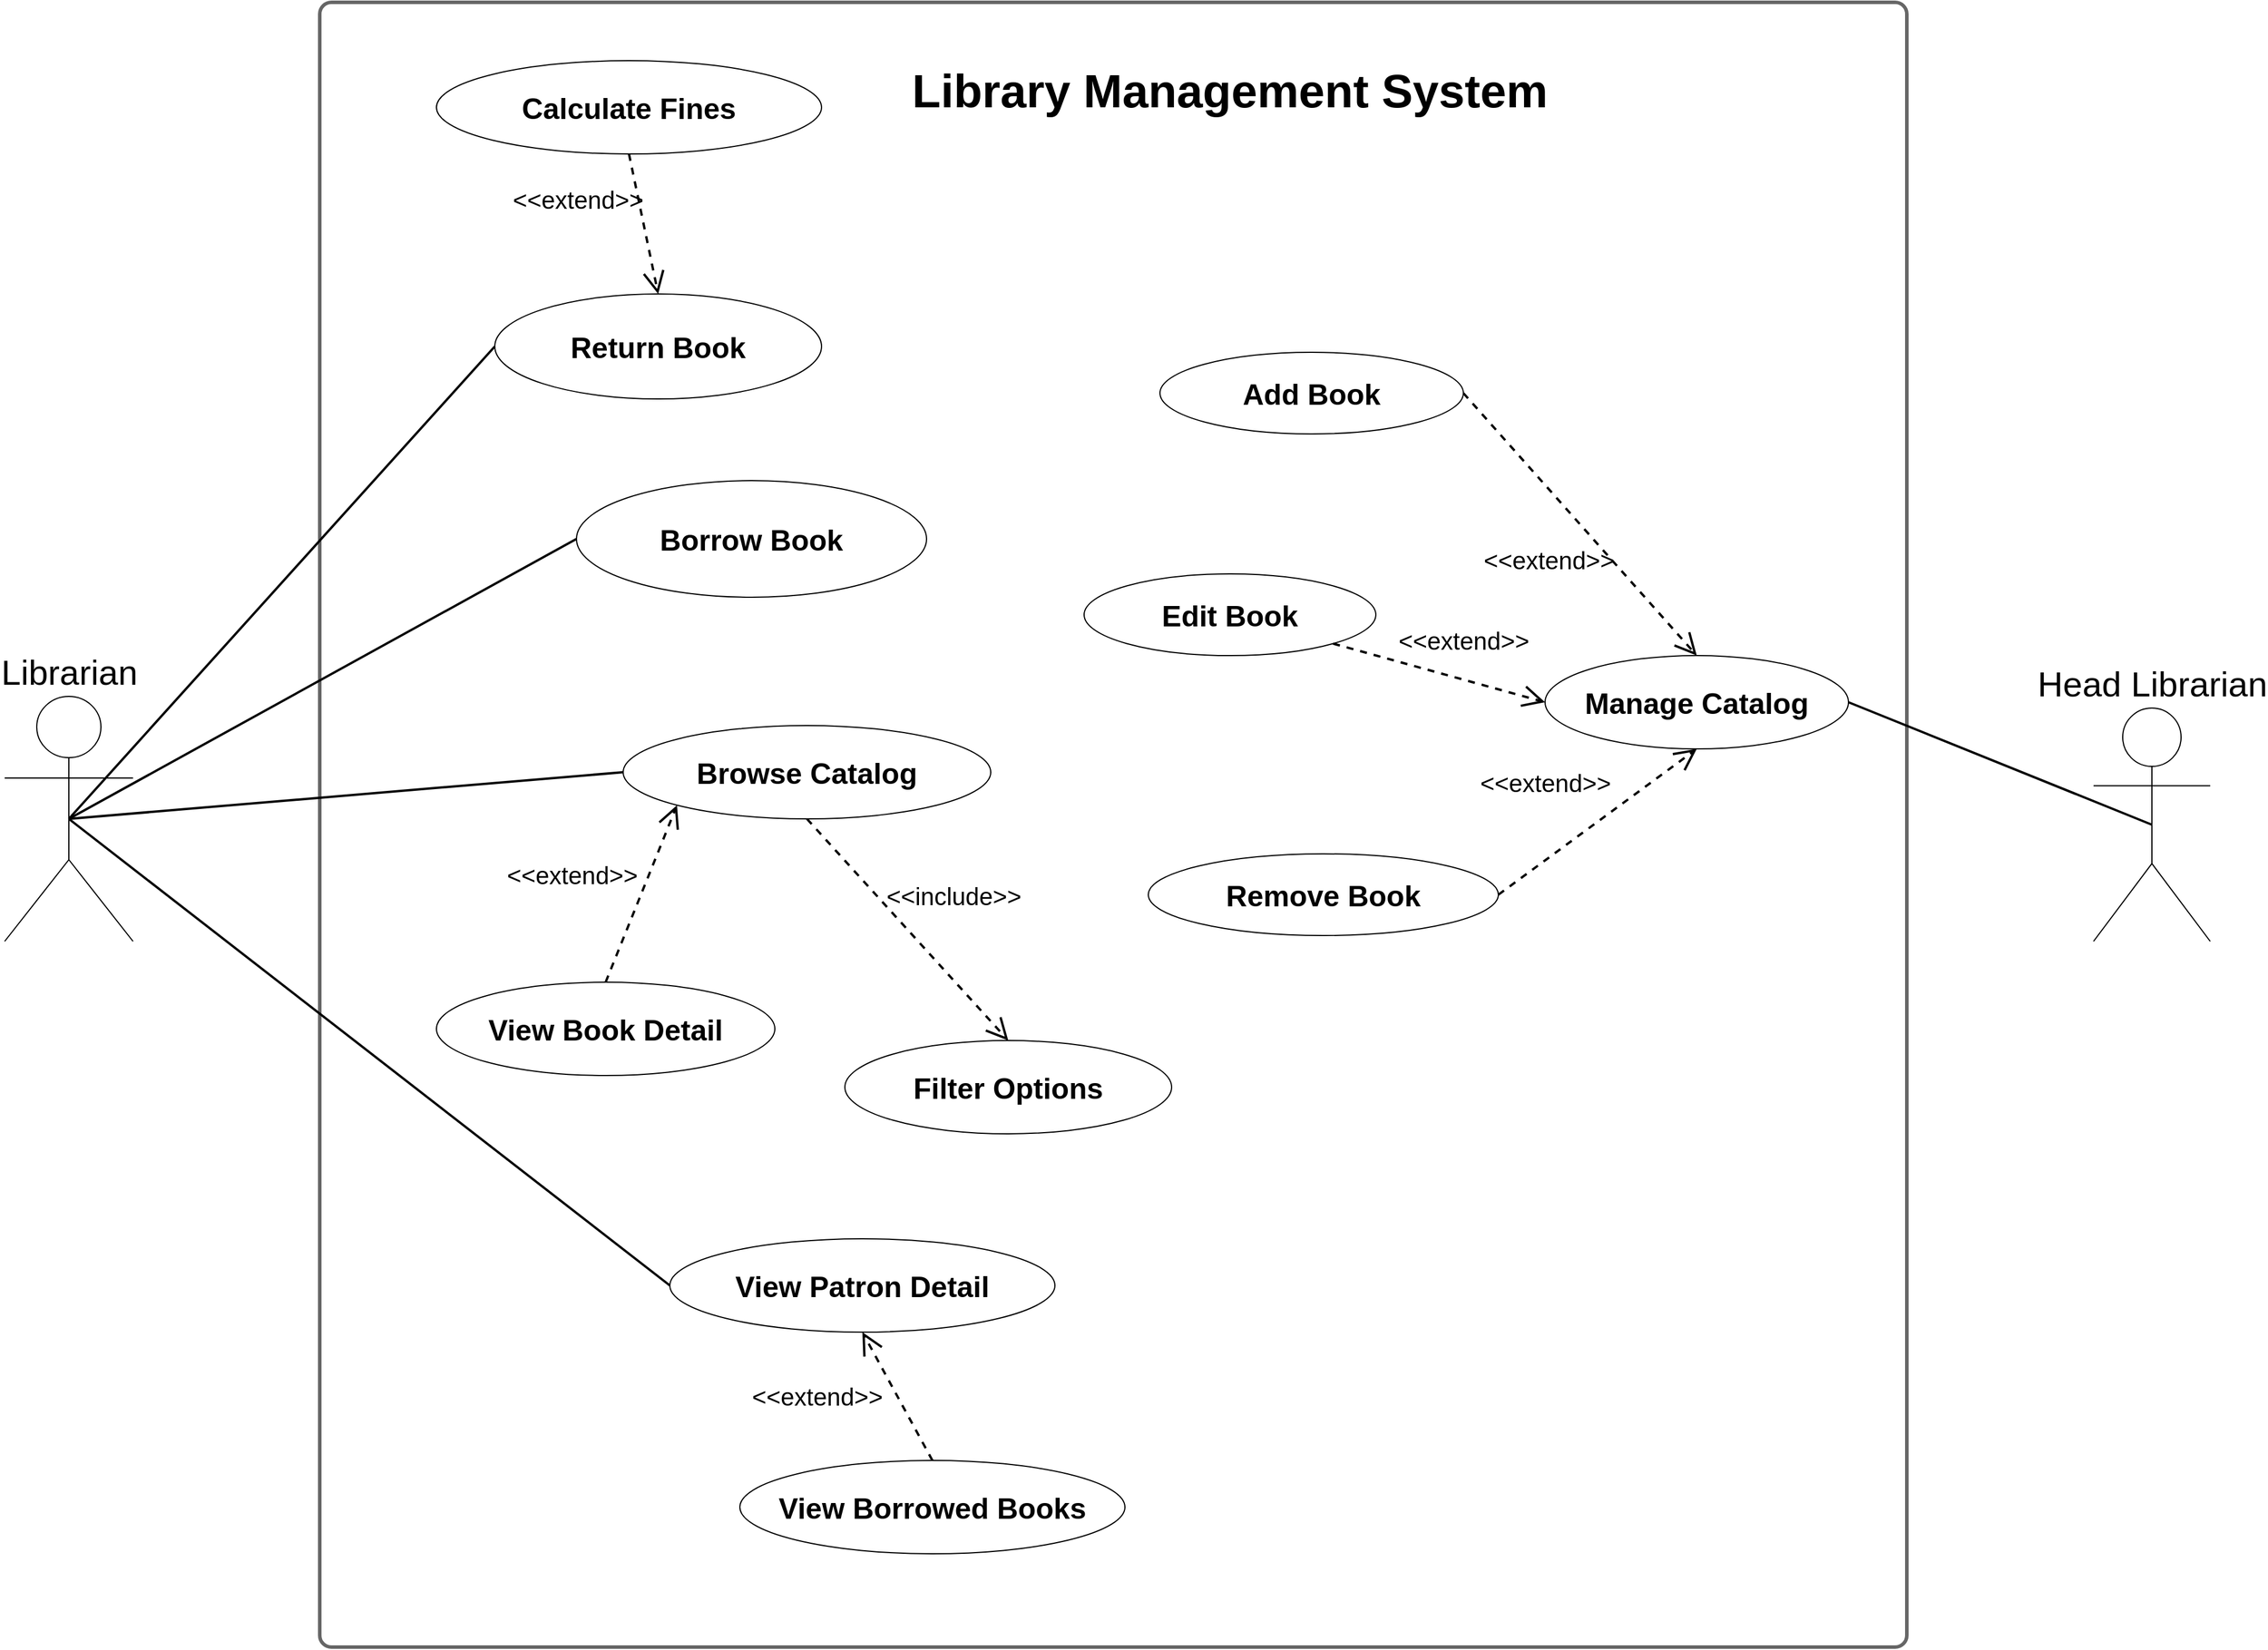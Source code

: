 <mxfile>
    <diagram id="YpAD6TKje53Sr4CiJCvB" name="Page-1">
        <mxGraphModel dx="2560" dy="1350" grid="1" gridSize="10" guides="1" tooltips="1" connect="1" arrows="1" fold="1" page="1" pageScale="1" pageWidth="5000" pageHeight="5000" background="#ffffff" math="0" shadow="0">
            <root>
                <mxCell id="0"/>
                <mxCell id="1" parent="0"/>
                <mxCell id="2" value="&lt;font style=&quot;font-size: 30px;&quot;&gt;Librarian&lt;/font&gt;" style="shape=umlActor;verticalLabelPosition=top;verticalAlign=bottom;html=1;fontSize=17;labelPosition=center;align=center;" parent="1" vertex="1">
                    <mxGeometry x="1840" y="2005" width="110" height="210" as="geometry"/>
                </mxCell>
                <mxCell id="4" value="&lt;font style=&quot;font-size: 30px;&quot;&gt;Head Librarian&lt;/font&gt;" style="shape=umlActor;verticalLabelPosition=top;verticalAlign=bottom;html=1;fontSize=15;labelPosition=center;align=center;" parent="1" vertex="1">
                    <mxGeometry x="3630" y="2015" width="100" height="200" as="geometry"/>
                </mxCell>
                <object placeholders="1" c4Name="Library Management System" label="&lt;font style=&quot;font-size: 16px&quot;&gt;&lt;b&gt;&lt;div style=&quot;text-align: left&quot;&gt;%c4Name%&lt;/div&gt;&lt;/b&gt;&lt;/font&gt;&lt;div style=&quot;text-align: left&quot;&gt;[%c4Application%]&lt;/div&gt;" id="5">
                    <mxCell style="rounded=1;fontSize=11;whiteSpace=wrap;html=1;arcSize=20;fillColor=none;strokeColor=#666666;fontColor=#F5F5F5;labelBackgroundColor=none;align=center;verticalAlign=bottom;labelBorderColor=none;spacingTop=0;spacing=10;metaEdit=1;rotatable=0;perimeter=rectanglePerimeter;labelPadding=0;allowArrows=0;connectable=0;expand=0;recursiveResize=0;editable=1;pointerEvents=0;absoluteArcSize=1;points=[[0.25,0,0],[0.5,0,0],[0.75,0,0],[1,0.25,0],[1,0.5,0],[1,0.75,0],[0.75,1,0],[0.5,1,0],[0.25,1,0],[0,0.75,0],[0,0.5,0],[0,0.25,0]];strokeWidth=3;labelPosition=center;verticalLabelPosition=top;spacingBottom=-54;textOpacity=0;" parent="1" vertex="1">
                        <mxGeometry x="2110" y="1410" width="1360" height="1410" as="geometry"/>
                    </mxCell>
                </object>
                <mxCell id="6" value="Library Management System" style="text;strokeColor=none;align=center;fillColor=default;html=1;verticalAlign=middle;whiteSpace=wrap;rounded=0;strokeWidth=3;fontColor=#000000;fontSize=40;fontStyle=1" parent="1" vertex="1">
                    <mxGeometry x="2570" y="1430" width="640" height="110" as="geometry"/>
                </mxCell>
                <mxCell id="9" value="Add Book" style="ellipse;whiteSpace=wrap;html=1;fontStyle=1;fontSize=25;" parent="1" vertex="1">
                    <mxGeometry x="2830" y="1710" width="260" height="70" as="geometry"/>
                </mxCell>
                <mxCell id="10" value="Edit Book" style="ellipse;whiteSpace=wrap;html=1;fontStyle=1;fontSize=25;" parent="1" vertex="1">
                    <mxGeometry x="2765" y="1900" width="250" height="70" as="geometry"/>
                </mxCell>
                <mxCell id="13" value="Remove Book" style="ellipse;whiteSpace=wrap;html=1;fontStyle=1;fontSize=25;" parent="1" vertex="1">
                    <mxGeometry x="2820" y="2140" width="300" height="70" as="geometry"/>
                </mxCell>
                <mxCell id="21" value="&lt;font&gt;View Patron Detail&lt;/font&gt;" style="ellipse;whiteSpace=wrap;html=1;fontStyle=1;fontSize=25;fontColor=#000000;" parent="1" vertex="1">
                    <mxGeometry x="2410" y="2470" width="330" height="80" as="geometry"/>
                </mxCell>
                <mxCell id="24" value="&lt;font style=&quot;font-size: 25px;&quot;&gt;Browse Catalog&lt;/font&gt;" style="ellipse;whiteSpace=wrap;html=1;fontStyle=1;fontSize=18;fontColor=#000000;" parent="1" vertex="1">
                    <mxGeometry x="2370" y="2030" width="315" height="80" as="geometry"/>
                </mxCell>
                <mxCell id="27" value="&lt;font&gt;Filter Options&lt;/font&gt;" style="ellipse;whiteSpace=wrap;html=1;fontStyle=1;fontSize=25;fontColor=#000000;" parent="1" vertex="1">
                    <mxGeometry x="2560" y="2300" width="280" height="80" as="geometry"/>
                </mxCell>
                <mxCell id="30" value="&amp;lt;&amp;lt;include&amp;gt;&amp;gt;" style="html=1;verticalAlign=bottom;labelBackgroundColor=none;endArrow=open;endFill=0;dashed=1;fontSize=21;entryX=0.5;entryY=0;entryDx=0;entryDy=0;exitX=0.5;exitY=1;exitDx=0;exitDy=0;strokeWidth=2;endSize=15;" parent="1" source="24" target="27" edge="1">
                    <mxGeometry x="0.126" y="38" width="160" relative="1" as="geometry">
                        <mxPoint x="1550" y="2420" as="sourcePoint"/>
                        <mxPoint x="1670" y="2420" as="targetPoint"/>
                        <mxPoint as="offset"/>
                    </mxGeometry>
                </mxCell>
                <mxCell id="31" value="Borrow Book" style="ellipse;whiteSpace=wrap;html=1;fontStyle=1;fontSize=25;" parent="1" vertex="1">
                    <mxGeometry x="2330" y="1820" width="300" height="100" as="geometry"/>
                </mxCell>
                <mxCell id="32" value="Return Book" style="ellipse;whiteSpace=wrap;html=1;fontStyle=1;fontSize=25;" parent="1" vertex="1">
                    <mxGeometry x="2260" y="1660" width="280" height="90" as="geometry"/>
                </mxCell>
                <mxCell id="39" value="Calculate Fines" style="ellipse;whiteSpace=wrap;html=1;fontStyle=1;fontSize=25;" parent="1" vertex="1">
                    <mxGeometry x="2210" y="1460" width="330" height="80" as="geometry"/>
                </mxCell>
                <mxCell id="53" value="" style="endArrow=none;startArrow=none;endFill=0;startFill=0;endSize=8;html=1;verticalAlign=bottom;labelBackgroundColor=none;strokeWidth=2;fontSize=14;exitX=0.5;exitY=0.5;exitDx=0;exitDy=0;exitPerimeter=0;entryX=0;entryY=0.5;entryDx=0;entryDy=0;" parent="1" source="2" target="32" edge="1">
                    <mxGeometry width="160" relative="1" as="geometry">
                        <mxPoint x="1225" y="1860" as="sourcePoint"/>
                        <mxPoint x="1670" y="1645" as="targetPoint"/>
                    </mxGeometry>
                </mxCell>
                <mxCell id="54" value="" style="endArrow=none;startArrow=none;endFill=0;startFill=0;endSize=8;html=1;verticalAlign=bottom;labelBackgroundColor=none;strokeWidth=2;fontSize=14;exitX=0.5;exitY=0.5;exitDx=0;exitDy=0;exitPerimeter=0;entryX=0;entryY=0.5;entryDx=0;entryDy=0;" parent="1" source="2" target="31" edge="1">
                    <mxGeometry width="160" relative="1" as="geometry">
                        <mxPoint x="1235" y="1870" as="sourcePoint"/>
                        <mxPoint x="1680" y="1655" as="targetPoint"/>
                        <Array as="points"/>
                    </mxGeometry>
                </mxCell>
                <mxCell id="57" value="" style="endArrow=none;startArrow=none;endFill=0;startFill=0;endSize=8;html=1;verticalAlign=bottom;labelBackgroundColor=none;strokeWidth=2;fontSize=14;exitX=0.5;exitY=0.5;exitDx=0;exitDy=0;exitPerimeter=0;entryX=0;entryY=0.5;entryDx=0;entryDy=0;" parent="1" source="2" target="21" edge="1">
                    <mxGeometry width="160" relative="1" as="geometry">
                        <mxPoint x="1215" y="1850" as="sourcePoint"/>
                        <mxPoint x="1530" y="2360" as="targetPoint"/>
                    </mxGeometry>
                </mxCell>
                <mxCell id="58" value="" style="endArrow=none;startArrow=none;endFill=0;startFill=0;endSize=8;html=1;verticalAlign=bottom;labelBackgroundColor=none;strokeWidth=2;fontSize=14;exitX=0.5;exitY=0.5;exitDx=0;exitDy=0;exitPerimeter=0;entryX=0;entryY=0.5;entryDx=0;entryDy=0;" parent="1" source="2" target="24" edge="1">
                    <mxGeometry width="160" relative="1" as="geometry">
                        <mxPoint x="1225" y="1860" as="sourcePoint"/>
                        <mxPoint x="1540" y="2310" as="targetPoint"/>
                    </mxGeometry>
                </mxCell>
                <mxCell id="60" value="" style="endArrow=none;startArrow=none;endFill=0;startFill=0;endSize=8;html=1;verticalAlign=bottom;labelBackgroundColor=none;strokeWidth=2;fontSize=14;exitX=1;exitY=0.5;exitDx=0;exitDy=0;entryX=0.5;entryY=0.5;entryDx=0;entryDy=0;entryPerimeter=0;" parent="1" source="71" target="4" edge="1">
                    <mxGeometry width="160" relative="1" as="geometry">
                        <mxPoint x="1245" y="1880" as="sourcePoint"/>
                        <mxPoint x="1560" y="2330" as="targetPoint"/>
                    </mxGeometry>
                </mxCell>
                <mxCell id="71" value="Manage Catalog" style="ellipse;whiteSpace=wrap;html=1;fontStyle=1;fontSize=25;fontColor=#000000;" parent="1" vertex="1">
                    <mxGeometry x="3160" y="1970" width="260" height="80" as="geometry"/>
                </mxCell>
                <mxCell id="92" value="&amp;lt;&amp;lt;extend&amp;gt;&amp;gt;" style="html=1;verticalAlign=bottom;labelBackgroundColor=none;endArrow=open;endFill=0;dashed=1;entryX=0.5;entryY=1;entryDx=0;entryDy=0;exitX=1;exitY=0.5;exitDx=0;exitDy=0;strokeWidth=2;fontSize=21;endSize=15;" parent="1" source="13" target="71" edge="1">
                    <mxGeometry x="-0.245" y="41" width="160" relative="1" as="geometry">
                        <mxPoint x="3460" y="1785" as="sourcePoint"/>
                        <mxPoint x="3400" y="1705" as="targetPoint"/>
                        <mxPoint y="-1" as="offset"/>
                    </mxGeometry>
                </mxCell>
                <mxCell id="93" value="&amp;lt;&amp;lt;extend&amp;gt;&amp;gt;" style="html=1;verticalAlign=bottom;labelBackgroundColor=none;endArrow=open;endFill=0;dashed=1;entryX=0;entryY=0.5;entryDx=0;entryDy=0;strokeWidth=2;fontSize=21;exitX=1;exitY=1;exitDx=0;exitDy=0;endSize=15;" parent="1" source="10" target="71" edge="1">
                    <mxGeometry x="0.179" y="18" width="160" relative="1" as="geometry">
                        <mxPoint x="3560" y="1570" as="sourcePoint"/>
                        <mxPoint x="3450" y="1630" as="targetPoint"/>
                        <Array as="points"/>
                        <mxPoint as="offset"/>
                    </mxGeometry>
                </mxCell>
                <mxCell id="94" value="&amp;lt;&amp;lt;extend&amp;gt;&amp;gt;" style="html=1;verticalAlign=bottom;labelBackgroundColor=none;endArrow=open;endFill=0;dashed=1;entryX=0.5;entryY=0;entryDx=0;entryDy=0;strokeWidth=2;fontSize=21;exitX=1;exitY=0.5;exitDx=0;exitDy=0;endSize=15;" parent="1" source="9" target="71" edge="1">
                    <mxGeometry x="0.109" y="-50" width="160" relative="1" as="geometry">
                        <mxPoint x="3400.0" y="1690" as="sourcePoint"/>
                        <mxPoint x="3530.0" y="1690" as="targetPoint"/>
                        <mxPoint x="-1" as="offset"/>
                    </mxGeometry>
                </mxCell>
                <mxCell id="96" value="&lt;font&gt;View Book Detail&lt;/font&gt;" style="ellipse;whiteSpace=wrap;html=1;fontStyle=1;fontSize=25;fontColor=#000000;" parent="1" vertex="1">
                    <mxGeometry x="2210" y="2250" width="290" height="80" as="geometry"/>
                </mxCell>
                <mxCell id="99" value="&amp;lt;&amp;lt;extend&amp;gt;&amp;gt;" style="html=1;verticalAlign=bottom;labelBackgroundColor=none;endArrow=open;endFill=0;dashed=1;entryX=0;entryY=1;entryDx=0;entryDy=0;strokeWidth=2;fontSize=21;exitX=0.5;exitY=0;exitDx=0;exitDy=0;endSize=15;" parent="1" source="96" target="24" edge="1">
                    <mxGeometry x="-0.258" y="57" width="160" relative="1" as="geometry">
                        <mxPoint x="2962.891" y="1972.487" as="sourcePoint"/>
                        <mxPoint x="3170.0" y="2020" as="targetPoint"/>
                        <Array as="points"/>
                        <mxPoint x="1" as="offset"/>
                    </mxGeometry>
                </mxCell>
                <mxCell id="101" value="&amp;lt;&amp;lt;extend&amp;gt;&amp;gt;" style="html=1;verticalAlign=bottom;labelBackgroundColor=none;endArrow=open;endFill=0;dashed=1;strokeWidth=2;fontSize=21;exitX=0.5;exitY=1;exitDx=0;exitDy=0;entryX=0.5;entryY=0;entryDx=0;entryDy=0;endSize=15;" parent="1" source="39" target="32" edge="1">
                    <mxGeometry x="-0.274" y="-54" width="160" relative="1" as="geometry">
                        <mxPoint x="2261.75" y="2808.71" as="sourcePoint"/>
                        <mxPoint x="2920" y="2470" as="targetPoint"/>
                        <Array as="points"/>
                        <mxPoint y="-1" as="offset"/>
                    </mxGeometry>
                </mxCell>
                <mxCell id="102" value="&amp;lt;&amp;lt;extend&amp;gt;&amp;gt;" style="html=1;verticalAlign=bottom;labelBackgroundColor=none;endArrow=open;endFill=0;dashed=1;entryX=0.5;entryY=1;entryDx=0;entryDy=0;strokeWidth=2;fontSize=21;exitX=0.5;exitY=0;exitDx=0;exitDy=0;endSize=15;" parent="1" source="103" target="21" edge="1">
                    <mxGeometry x="0.336" y="67" width="160" relative="1" as="geometry">
                        <mxPoint x="2640" y="2650" as="sourcePoint"/>
                        <mxPoint x="3081.665" y="2509.999" as="targetPoint"/>
                        <Array as="points"/>
                        <mxPoint y="1" as="offset"/>
                    </mxGeometry>
                </mxCell>
                <mxCell id="103" value="&lt;font&gt;View Borrowed Books&lt;/font&gt;" style="ellipse;whiteSpace=wrap;html=1;fontStyle=1;fontSize=25;fontColor=#000000;" parent="1" vertex="1">
                    <mxGeometry x="2470" y="2660" width="330" height="80" as="geometry"/>
                </mxCell>
            </root>
        </mxGraphModel>
    </diagram>
</mxfile>